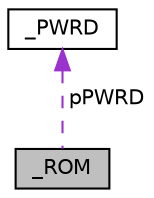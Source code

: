 digraph "_ROM"
{
  edge [fontname="Helvetica",fontsize="10",labelfontname="Helvetica",labelfontsize="10"];
  node [fontname="Helvetica",fontsize="10",shape=record];
  Node1 [label="_ROM",height=0.2,width=0.4,color="black", fillcolor="grey75", style="filled", fontcolor="black"];
  Node2 -> Node1 [dir="back",color="darkorchid3",fontsize="10",style="dashed",label=" pPWRD" ,fontname="Helvetica"];
  Node2 [label="_PWRD",height=0.2,width=0.4,color="black", fillcolor="white", style="filled",URL="$struct___p_w_r_d.html"];
}

